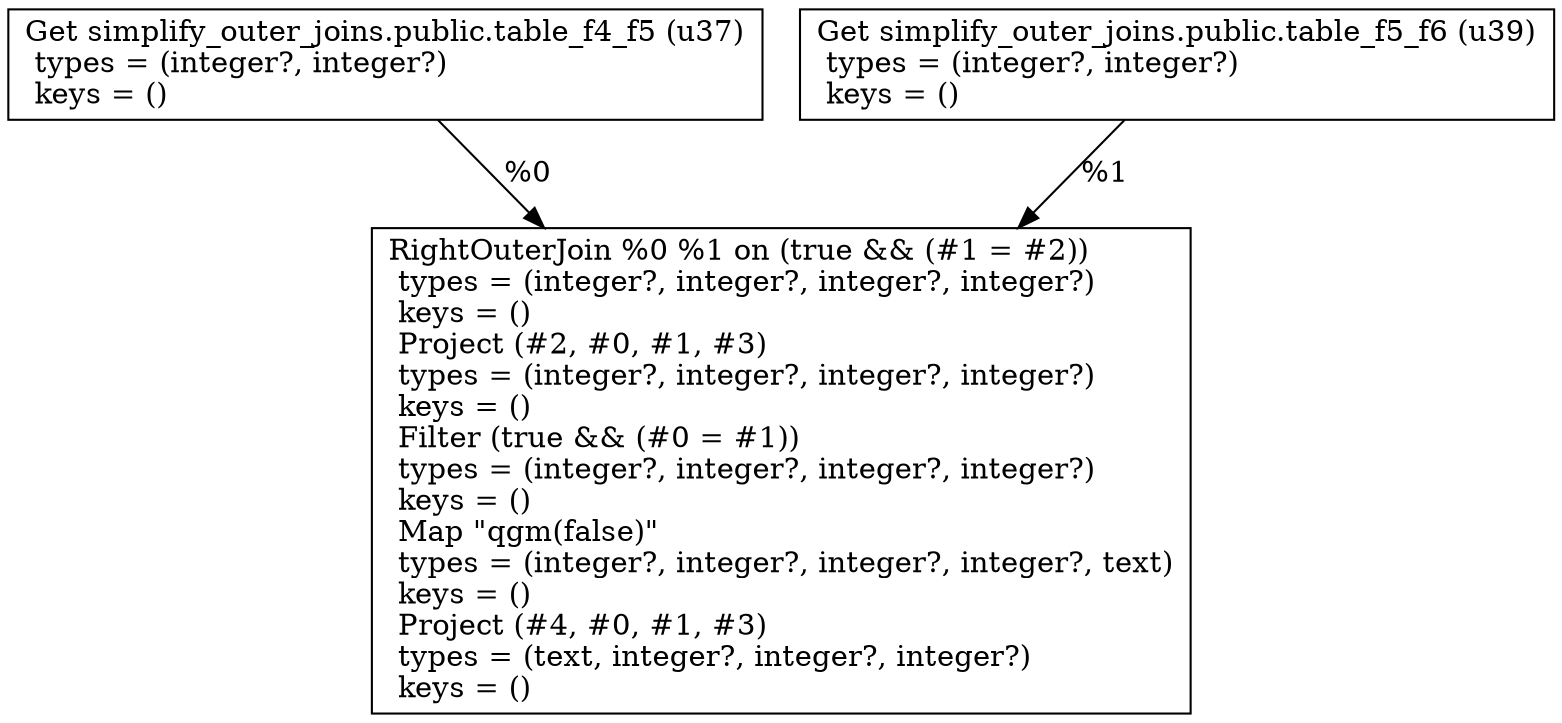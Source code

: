 digraph G {
    node0 [shape = record, label=" Get simplify_outer_joins.public.table_f4_f5 (u37)\l  types = (integer?, integer?)\l  keys = ()\l"]
    node1 [shape = record, label=" Get simplify_outer_joins.public.table_f5_f6 (u39)\l  types = (integer?, integer?)\l  keys = ()\l"]
    node2 [shape = record, label=" RightOuterJoin %0 %1 on (true && (#1 = #2))\l  types = (integer?, integer?, integer?, integer?)\l  keys = ()\l Project (#2, #0, #1, #3)\l  types = (integer?, integer?, integer?, integer?)\l  keys = ()\l Filter (true && (#0 = #1))\l  types = (integer?, integer?, integer?, integer?)\l  keys = ()\l Map \"qgm(false)\"\l  types = (integer?, integer?, integer?, integer?, text)\l  keys = ()\l Project (#4, #0, #1, #3)\l  types = (text, integer?, integer?, integer?)\l  keys = ()\l"]
    node1 -> node2 [label = "%1\l"]
    node0 -> node2 [label = "%0\l"]
}

